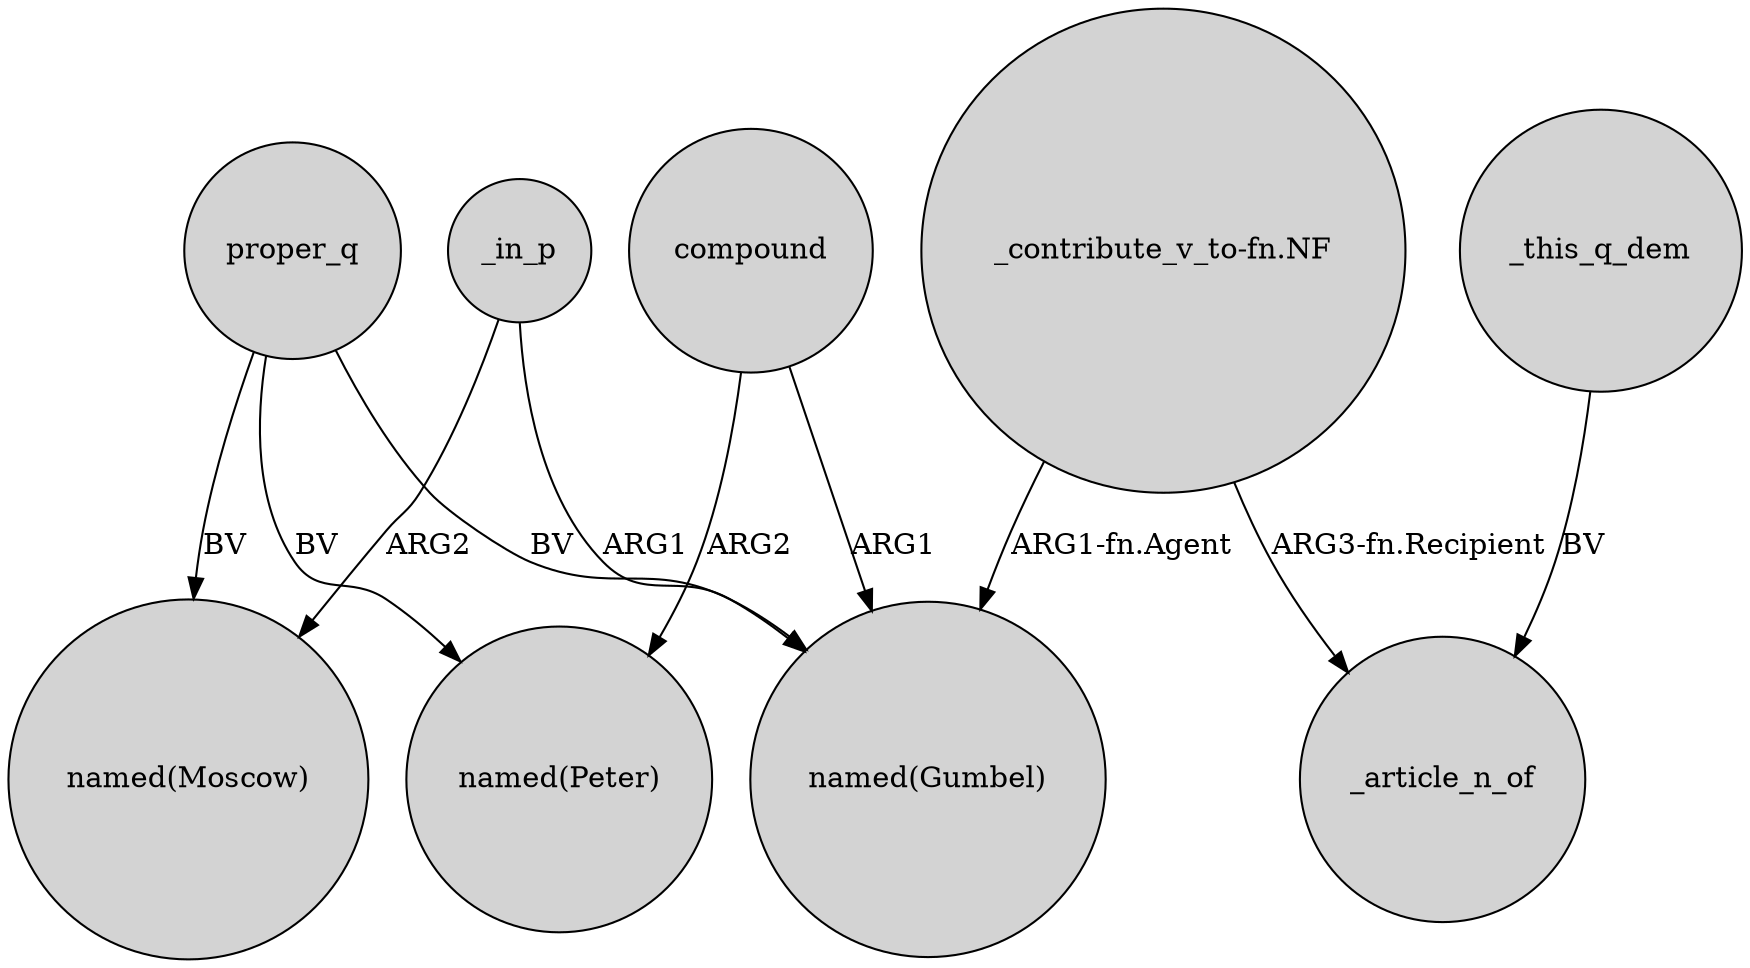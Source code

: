 digraph {
	node [shape=circle style=filled]
	compound -> "named(Peter)" [label=ARG2]
	proper_q -> "named(Moscow)" [label=BV]
	compound -> "named(Gumbel)" [label=ARG1]
	_this_q_dem -> _article_n_of [label=BV]
	"_contribute_v_to-fn.NF" -> _article_n_of [label="ARG3-fn.Recipient"]
	proper_q -> "named(Peter)" [label=BV]
	_in_p -> "named(Moscow)" [label=ARG2]
	_in_p -> "named(Gumbel)" [label=ARG1]
	proper_q -> "named(Gumbel)" [label=BV]
	"_contribute_v_to-fn.NF" -> "named(Gumbel)" [label="ARG1-fn.Agent"]
}
